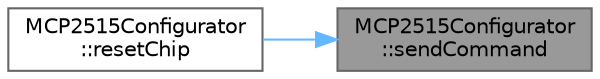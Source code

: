 digraph "MCP2515Configurator::sendCommand"
{
 // LATEX_PDF_SIZE
  bgcolor="transparent";
  edge [fontname=Helvetica,fontsize=10,labelfontname=Helvetica,labelfontsize=10];
  node [fontname=Helvetica,fontsize=10,shape=box,height=0.2,width=0.4];
  rankdir="RL";
  Node1 [id="Node000001",label="MCP2515Configurator\l::sendCommand",height=0.2,width=0.4,color="gray40", fillcolor="grey60", style="filled", fontcolor="black",tooltip="Send a command to the MCP2515."];
  Node1 -> Node2 [id="edge1_Node000001_Node000002",dir="back",color="steelblue1",style="solid",tooltip=" "];
  Node2 [id="Node000002",label="MCP2515Configurator\l::resetChip",height=0.2,width=0.4,color="grey40", fillcolor="white", style="filled",URL="$classMCP2515Configurator.html#a598f082ddb6096553ba2d1657953ebe6",tooltip="clean up the resources used by the MCP2515Configurator."];
}
